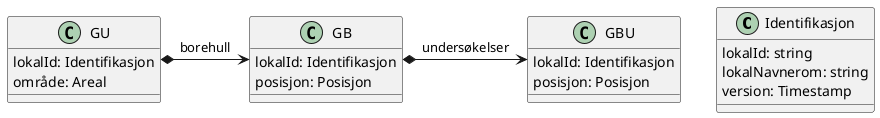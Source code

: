@startuml "ngu.nadag"
class Identifikasjon {
    lokalId: string
    lokalNavnerom: string
    version: Timestamp
}
class GU {
    lokalId: Identifikasjon
    område: Areal
}
class GB {
    lokalId: Identifikasjon
    posisjon: Posisjon
}
class GBU {
    lokalId: Identifikasjon
    posisjon: Posisjon
}
GU  *->  GB: borehull
GB  *->  GBU: undersøkelser
@enduml
